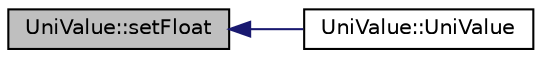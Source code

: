 digraph "UniValue::setFloat"
{
  edge [fontname="Helvetica",fontsize="10",labelfontname="Helvetica",labelfontsize="10"];
  node [fontname="Helvetica",fontsize="10",shape=record];
  rankdir="LR";
  Node135 [label="UniValue::setFloat",height=0.2,width=0.4,color="black", fillcolor="grey75", style="filled", fontcolor="black"];
  Node135 -> Node136 [dir="back",color="midnightblue",fontsize="10",style="solid",fontname="Helvetica"];
  Node136 [label="UniValue::UniValue",height=0.2,width=0.4,color="black", fillcolor="white", style="filled",URL="$class_uni_value.html#a725504a9df25d6e4b76486a60edf0f3b"];
}
